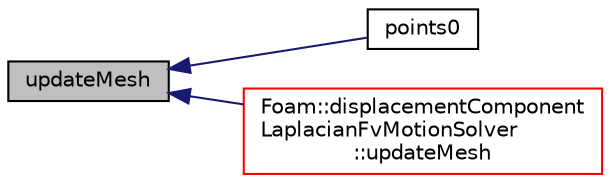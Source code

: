 digraph "updateMesh"
{
  bgcolor="transparent";
  edge [fontname="Helvetica",fontsize="10",labelfontname="Helvetica",labelfontsize="10"];
  node [fontname="Helvetica",fontsize="10",shape=record];
  rankdir="LR";
  Node189 [label="updateMesh",height=0.2,width=0.4,color="black", fillcolor="grey75", style="filled", fontcolor="black"];
  Node189 -> Node190 [dir="back",color="midnightblue",fontsize="10",style="solid",fontname="Helvetica"];
  Node190 [label="points0",height=0.2,width=0.4,color="black",URL="$a22313.html#adf243dd2082718b224e1169f15bf0d2f",tooltip="Return reference to the reference field. "];
  Node189 -> Node191 [dir="back",color="midnightblue",fontsize="10",style="solid",fontname="Helvetica"];
  Node191 [label="Foam::displacementComponent\lLaplacianFvMotionSolver\l::updateMesh",height=0.2,width=0.4,color="red",URL="$a24429.html#ad57565956fd4064299f4bd3c4eebb1d4",tooltip="Update topology. "];
}
